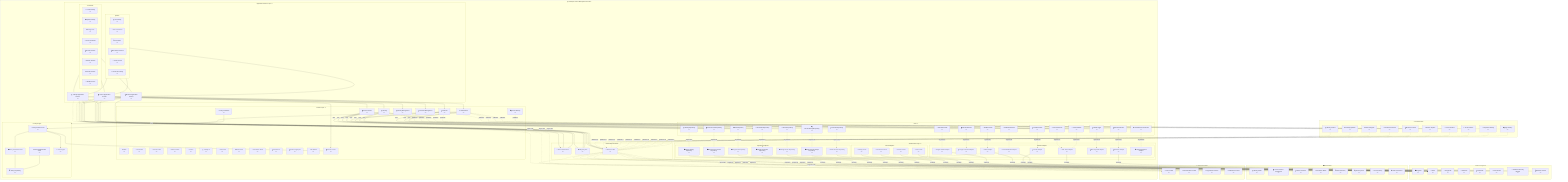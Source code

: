 graph TB
    %% ===== IDENTITY & ACCESS MANAGEMENT CONTEXT =====
    subgraph IAMContext ["🆔 Identity & Access Management Context"]
        
        %% ===== APPLICATION SERVICE LAYER =====
        subgraph IAMApplicationLayer ["Application Service Layer <<Application>>"]
            IdentityApplicationService["🆔 Identity Application Service<br/><<ApplicationService>>"]
            AccessApplicationService["🔒 Access Application Service<br/><<ApplicationService>>"]
            SessionApplicationService["📋 Session Application Service<br/><<ApplicationService>>"]
            
            %% Commands
            subgraph IAMCommands ["Commands"]
                CreateIdentityCmd["➕ Create Identity<br/><<Command>>"]
                UpdateIdentityCmd["✏️ Update Identity<br/><<Command>>"]
                AssignRoleCmd["🎭 Assign Role<br/><<Command>>"]
                GrantPermissionCmd["🔑 Grant Permission<br/><<Command>>"]
                CreateSessionCmd["📋 Create Session<br/><<Command>>"]
                RefreshSessionCmd["🔄 Refresh Session<br/><<Command>>"]
                RevokeSessionCmd["❌ Revoke Session<br/><<Command>>"]
                ValidateAccessCmd["✅ Validate Access<br/><<Command>>"]
            end
            
            %% Queries
            subgraph IAMQueries ["Queries"]
                GetIdentityQuery["🆔 Get Identity<br/><<Query>>"]
                GetPermissionsQuery["🔑 Get Permissions<br/><<Query>>"]
                GetRolesQuery["🎭 Get Roles<br/><<Query>>"]
                GetActiveSessionsQuery["📋 Get Active Sessions<br/><<Query>>"]
                CheckAccessQuery["✅ Check Access<br/><<Query>>"]
                GetAccessHistoryQuery["📜 Get Access History<br/><<Query>>"]
            end
        end
        
        %% ===== DOMAIN LAYER (HEXAGON CORE) =====
        subgraph IAMDomain ["Domain Layer <<DomainCore>>"]
            direction TB
            
            %% Aggregates
            Identity["🆔 Identity<br/><<AggregateRoot>>"]
            AccessControl["🔒 Access Control<br/><<AggregateRoot>>"]
            Session["📋 Session<br/><<AggregateRoot>>"]
            
            %% Entities
            Role["🎭 Role<br/><<Entity>>"]
            Permission["🔑 Permission<br/><<Entity>>"]
            AccessToken["🎫 Access Token<br/><<Entity>>"]
            RefreshToken["🔄 Refresh Token<br/><<Entity>>"]
            Device["📱 Device<br/><<Entity>>"]
            AccessAttempt["🔍 Access Attempt<br/><<Entity>>"]
            
            %% Value Objects
            IdentityId["🆔 Identity ID<br/><<ValueObject>>"]
            Username["👤 Username<br/><<ValueObject>>"]
            RoleName["🎭 Role Name<br/><<ValueObject>>"]
            PermissionName["🔑 Permission Name<br/><<ValueObject>>"]
            SessionId["📋 Session ID<br/><<ValueObject>>"]
            DeviceFingerprint["👆 Device Fingerprint<br/><<ValueObject>>"]
            IPAddress["🌐 IP Address<br/><<ValueObject>>"]
            
            %% Domain Services
            IdentityManagementService["🆔 Identity Management<br/><<DomainService>>"]
            AccessControlService["🔒 Access Control<br/><<DomainService>>"]
            SessionManagementService["📋 Session Management<br/><<DomainService>>"]
            AuthorizationService["⚖️ Authorization<br/><<DomainService>>"]
            PolicyEvaluationService["📜 Policy Evaluation<br/><<DomainService>>"]
        end
        
        %% ===== PORTS (DOMAIN INTERFACES) =====
        subgraph IAMPorts ["Ports <<Port>>"]
            direction TB
            
            %% Repository Ports
            IIdentityRepo["🆔 IIdentityRepository<br/><<Port>>"]
            IAccessControlRepo["🔒 IAccessControlRepository<br/><<Port>>"]
            ISessionRepo["📋 ISessionRepository<br/><<Port>>"]
            IRoleRepo["🎭 IRoleRepository<br/><<Port>>"]
            IPermissionRepo["🔑 IPermissionRepository<br/><<Port>>"]
            IDeviceRepo["📱 IDeviceRepository<br/><<Port>>"]
            IAccessAttemptRepo["🔍 IAccessAttemptRepository<br/><<Port>>"]
            
            %% Service Ports
            ITokenGenerator["🎫 ITokenGenerator<br/><<Port>>"]
            ITokenValidator["✅ ITokenValidator<br/><<Port>>"]
            IPasswordHasher["🔒 IPasswordHasher<br/><<Port>>"]
            IBiometricService["👆 IBiometricService<br/><<Port>>"]
            IOAuth2Provider["🔗 IOAuth2Provider<br/><<Port>>"]
            ISAMLProvider["🔗 ISAMLProvider<br/><<Port>>"]
            ILDAPProvider["📋 ILDAPProvider<br/><<Port>>"]
            IAuditLogger["📋 IAuditLogger<br/><<Port>>"]
            INotificationService["🔔 INotificationService<br/><<Port>>"]
            IRiskAssessmentService["⚠️ IRiskAssessmentService<br/><<Port>>"]
        end
        
        %% ===== INFRASTRUCTURE LAYER (ADAPTERS) =====
        subgraph IAMAdapters ["Infrastructure Layer <<Adapter>>"]
            direction TB
            
            %% Repository Adapters
            subgraph IAMRepositoryAdapters ["Repository Adapters"]
                MongoIdentityRepo["🗄️ Mongo Identity Repository<br/><<RepositoryAdapter>>"]
                MongoAccessControlRepo["🗄️ Mongo Access Control Repository<br/><<RepositoryAdapter>>"]
                RedisSessionRepo["🔴 Redis Session Repository<br/><<RepositoryAdapter>>"]
                MongoRoleRepo["🗄️ Mongo Role Repository<br/><<RepositoryAdapter>>"]
                MongoPermissionRepo["🗄️ Mongo Permission Repository<br/><<RepositoryAdapter>>"]
                MongoDeviceRepo["🗄️ Mongo Device Repository<br/><<RepositoryAdapter>>"]
                MongoAccessAttemptRepo["🗄️ Mongo Access Attempt Repository<br/><<RepositoryAdapter>>"]
            end
            
            %% Service Adapters
            subgraph IAMServiceAdapters ["Service Adapters"]
                JWTTokenAdapter["🎫 JWT Token Adapter<br/><<TokenAdapter>>"]
                BcryptPasswordAdapter["🔒 Bcrypt Password Adapter<br/><<SecurityAdapter>>"]
                BiometricAdapter["👆 Biometric Adapter<br/><<BiometricAdapter>>"]
                GoogleOAuth2Adapter["🔗 Google OAuth2 Adapter<br/><<OAuth2Adapter>>"]
                SAMLAdapter["🔗 SAML Adapter<br/><<SAMLAdapter>>"]
                LDAPAdapter["📋 LDAP Adapter<br/><<LDAPAdapter>>"]
                SecurityAuditAdapter["📋 Security Audit Adapter<br/><<AuditAdapter>>"]
                FCMNotificationAdapter["📱 FCM Notification Adapter<br/><<NotificationAdapter>>"]
                RiskAssessmentAdapter["⚠️ Risk Assessment Adapter<br/><<RiskAdapter>>"]
            end
            
            %% Cache Adapters
            subgraph IAMCacheAdapters ["Cache Adapters"]
                IdentityCache["💾 Identity Cache<br/><<CacheAdapter>>"]
                PermissionCache["💾 Permission Cache<br/><<CacheAdapter>>"]
                SessionCache["💾 Session Cache<br/><<CacheAdapter>>"]
                RoleCache["💾 Role Cache<br/><<CacheAdapter>>"]
            end
        end
        
        %% ===== POLICY ENGINE =====
        subgraph PolicyEngine ["📜 Policy Engine"]
            PolicyDecisionPoint["🎯 Policy Decision Point<br/><<PDP>>"]
            PolicyInformationPoint["📊 Policy Information Point<br/><<PIP>>"]
            PolicyAdministrationPoint["⚙️ Policy Administration Point<br/><<PAP>>"]
            PolicyRepository["📚 Policy Repository<br/><<Repository>>"]
            RuleEngine["⚙️ Rule Engine<br/><<Engine>>"]
        end
        
        %% ===== CONTEXT BUS INTERFACES =====
        subgraph IAMContextBus ["Context Bus Interfaces"]
            IAMCommandBus["⚡ IAM Command Bus<br/><<CommandBus>>"]
            IAMQueryBus["❓ IAM Query Bus<br/><<QueryBus>>"]
            IAMEventBus["📨 IAM Event Bus<br/><<EventBus>>"]
        end
    end
    
    %% ===== EXTERNAL SYSTEMS =====
    subgraph IAMExternal ["🌐 External Systems"]
        MongoDB["🗄️ MongoDB<br/><<Database>>"]
        RedisCache["🔴 Redis<br/><<Cache>>"]
        GoogleAPI["🔗 Google API<br/><<OAuth2Service>>"]
        Auth0API["🔗 Auth0 API<br/><<AuthService>>"]
        LDAPADS["📋 LDAP/AD<br/><<DirectoryService>>"]
        FCMService["📱 FCM Service<br/><<NotificationService>>"]
        HSM["🔐 Hardware Security Module<br/><<SecurityService>>"]
        BiometricService["👆 Biometric Service<br/><<BiometricService>>"]
    end
    
    %% ===== EVENTS =====
    subgraph IAMEvents ["📨 Domain Events"]
        IdentityCreatedEvent["🆔 Identity Created<br/><<DomainEvent>>"]
        IdentityUpdatedEvent["✏️ Identity Updated<br/><<DomainEvent>>"]
        RoleAssignedEvent["🎭 Role Assigned<br/><<DomainEvent>>"]
        PermissionGrantedEvent["🔑 Permission Granted<br/><<DomainEvent>>"]
        SessionCreatedEvent["📋 Session Created<br/><<DomainEvent>>"]
        SessionExpiredEvent["⏰ Session Expired<br/><<DomainEvent>>"]
        AccessGrantedEvent["✅ Access Granted<br/><<DomainEvent>>"]
        AccessDeniedEvent["❌ Access Denied<br/><<DomainEvent>>"]
        SuspiciousActivityEvent["🚨 Suspicious Activity<br/><<DomainEvent>>"]
        LoginAttemptEvent["🔍 Login Attempt<br/><<DomainEvent>>"]
    end
    
    %% ===== READ MODELS =====
    subgraph IAMReadModels ["📊 Read Models"]
        IdentityProfileRM["🆔 Identity Profile<br/><<ReadModel>>"]
        AccessControlDashboardRM["🔒 Access Control Dashboard<br/><<ReadModel>>"]
        ActiveSessionsRM["📋 Active Sessions<br/><<ReadModel>>"]
        PermissionMatrixRM["🔑 Permission Matrix<br/><<ReadModel>>"]
        RoleHierarchyRM["🎭 Role Hierarchy<br/><<ReadModel>>"]
        SecurityAuditRM["🔍 Security Audit<br/><<ReadModel>>"]
        AccessHistoryRM["📜 Access History<br/><<ReadModel>>"]
        RiskAssessmentRM["⚠️ Risk Assessment<br/><<ReadModel>>"]
    end
    
    %% ===== EXTERNAL CONTEXT REFERENCES =====
    subgraph ExternalContexts ["🌐 External Contexts"]
        UserContext["👤 User Context<br/><<ExternalContext>>"]
        AuthenticationContext["🔐 Authentication Context<br/><<ExternalContext>>"]
        OrganizationContext["🏢 Organization Context<br/><<ExternalContext>>"]
        NotificationContext["🔔 Notification Context<br/><<ExternalContext>>"]
    end
    
    %% ===== RELATIONSHIPS =====
    
    %% Application Service orchestrates everything
    IdentityApplicationService --> IAMCommandBus
    AccessApplicationService --> IAMCommandBus
    SessionApplicationService --> IAMCommandBus
    IdentityApplicationService --> IAMQueryBus
    AccessApplicationService --> IAMQueryBus
    SessionApplicationService --> IAMQueryBus
    IdentityApplicationService --> IAMEventBus
    AccessApplicationService --> IAMEventBus
    SessionApplicationService --> IAMEventBus
    
    %% Commands and Queries through Application Services
    IAMCommands --> IdentityApplicationService
    IAMCommands --> AccessApplicationService
    IAMCommands --> SessionApplicationService
    IAMQueries --> IdentityApplicationService
    IAMQueries --> AccessApplicationService
    IAMQueries --> SessionApplicationService
    
    %% Application Services to Domain (orchestration)
    IdentityApplicationService --> Identity
    IdentityApplicationService --> IdentityManagementService
    AccessApplicationService --> AccessControl
    AccessApplicationService --> AccessControlService
    AccessApplicationService --> AuthorizationService
    SessionApplicationService --> Session
    SessionApplicationService --> SessionManagementService
    
    %% Domain to Ports (Dependency Inversion)
    Identity -->|uses| IIdentityRepo
    Identity -->|uses| IPasswordHasher
    Identity -->|uses| ITokenGenerator
    AccessControl -->|uses| IAccessControlRepo
    AccessControl -->|uses| IRoleRepo
    AccessControl -->|uses| IPermissionRepo
    Session -->|uses| ISessionRepo
    Session -->|uses| ITokenValidator
    Session -->|uses| IDeviceRepo
    AuthorizationService -->|uses| IAuditLogger
    AuthorizationService -->|uses| IRiskAssessmentService
    PolicyEvaluationService -->|uses| PolicyEngine
    
    %% Policy Engine Internal Relationships
    PolicyDecisionPoint --> PolicyInformationPoint
    PolicyDecisionPoint --> RuleEngine
    PolicyInformationPoint --> PolicyRepository
    PolicyAdministrationPoint --> PolicyRepository
    
    %% Ports to Adapters (Implementation)
    IIdentityRepo -.->|implements| MongoIdentityRepo
    IAccessControlRepo -.->|implements| MongoAccessControlRepo
    ISessionRepo -.->|implements| RedisSessionRepo
    IRoleRepo -.->|implements| MongoRoleRepo
    IPermissionRepo -.->|implements| MongoPermissionRepo
    IDeviceRepo -.->|implements| MongoDeviceRepo
    IAccessAttemptRepo -.->|implements| MongoAccessAttemptRepo
    ITokenGenerator -.->|implements| JWTTokenAdapter
    ITokenValidator -.->|implements| JWTTokenAdapter
    IPasswordHasher -.->|implements| BcryptPasswordAdapter
    IBiometricService -.->|implements| BiometricAdapter
    IOAuth2Provider -.->|implements| GoogleOAuth2Adapter
    ISAMLProvider -.->|implements| SAMLAdapter
    ILDAPProvider -.->|implements| LDAPAdapter
    IAuditLogger -.->|implements| SecurityAuditAdapter
    INotificationService -.->|implements| FCMNotificationAdapter
    IRiskAssessmentService -.->|implements| RiskAssessmentAdapter
    
    %% Adapters to External Systems
    MongoIdentityRepo -->|connects| MongoDB
    MongoAccessControlRepo -->|connects| MongoDB
    MongoRoleRepo -->|connects| MongoDB
    MongoPermissionRepo -->|connects| MongoDB
    MongoDeviceRepo -->|connects| MongoDB
    MongoAccessAttemptRepo -->|connects| MongoDB
    RedisSessionRepo -->|connects| RedisCache
    IdentityCache -->|connects| RedisCache
    PermissionCache -->|connects| RedisCache
    SessionCache -->|connects| RedisCache
    RoleCache -->|connects| RedisCache
    JWTTokenAdapter -->|connects| HSM
    GoogleOAuth2Adapter -->|connects| GoogleAPI
    SAMLAdapter -->|connects| Auth0API
    LDAPAdapter -->|connects| LDAPADS
    FCMNotificationAdapter -->|connects| FCMService
    BiometricAdapter -->|connects| BiometricService
    
    %% Cross-Context Communication
    IdentityApplicationService -.->|async calls| UserContext
    AccessApplicationService -.->|async calls| AuthenticationContext
    SessionApplicationService -.->|async calls| OrganizationContext
    FCMNotificationAdapter -.->|async calls| NotificationContext
    
    %% Domain Events
    Identity -.->|publishes| IdentityCreatedEvent
    Identity -.->|publishes| IdentityUpdatedEvent
    AccessControl -.->|publishes| RoleAssignedEvent
    AccessControl -.->|publishes| PermissionGrantedEvent
    Session -.->|publishes| SessionCreatedEvent
    Session -.->|publishes| SessionExpiredEvent
    AuthorizationService -.->|publishes| AccessGrantedEvent
    AuthorizationService -.->|publishes| AccessDeniedEvent
    AuthorizationService -.->|publishes| SuspiciousActivityEvent
    AccessAttempt -.->|publishes| LoginAttemptEvent
    
    %% Event to Read Models (via Event Bus)
    IAMEventBus -.->|projects to| IdentityProfileRM
    IAMEventBus -.->|projects to| AccessControlDashboardRM
    IAMEventBus -.->|projects to| ActiveSessionsRM
    IAMEventBus -.->|projects to| PermissionMatrixRM
    IAMEventBus -.->|projects to| RoleHierarchyRM
    IAMEventBus -.->|projects to| SecurityAuditRM
    IAMEventBus -.->|projects to| AccessHistoryRM
    IAMEventBus -.->|projects to| RiskAssessmentRM
    
    %% Events to Event Bus
    IdentityCreatedEvent -.->|publishes to| IAMEventBus
    IdentityUpdatedEvent -.->|publishes to| IAMEventBus
    RoleAssignedEvent -.->|publishes to| IAMEventBus
    PermissionGrantedEvent -.->|publishes to| IAMEventBus
    SessionCreatedEvent -.->|publishes to| IAMEventBus
    SessionExpiredEvent -.->|publishes to| IAMEventBus
    AccessGrantedEvent -.->|publishes to| IAMEventBus
    AccessDeniedEvent -.->|publishes to| IAMEventBus
    SuspiciousActivityEvent -.->|publishes to| IAMEventBus
    LoginAttemptEvent -.->|publishes to| IAMEventBus
    
    %% Context Bus to External Event Bus
    IAMEventBus -.->|integrates with| ExternalContexts
    
    %% Policy Engine Integration
    AuthorizationService --> PolicyDecisionPoint
    PolicyDecisionPoint --> AccessControlService